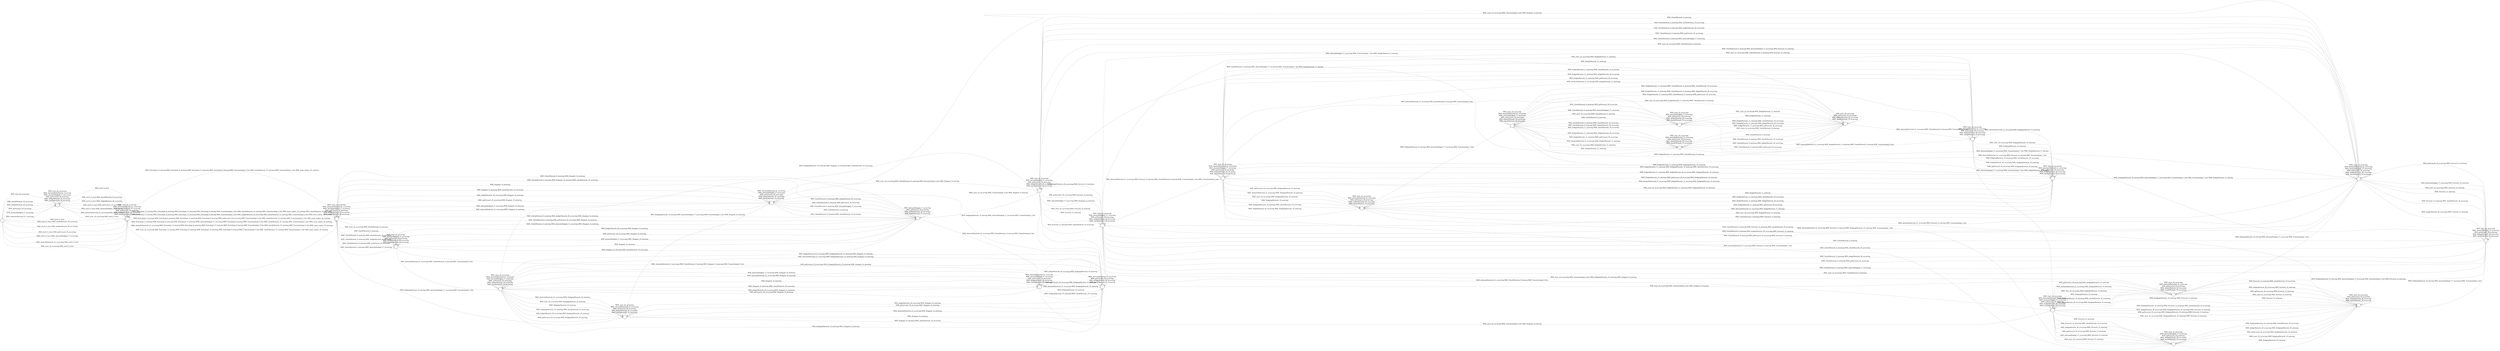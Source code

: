 digraph {
	rankdir=LR;
	start=0;
	node [style="filled"]

	0 [fillcolor="#ffffff", size="10", shape="circle", fontcolor="black", label=""];
	1 [fillcolor="#ffffff", size="10", shape="circle", fontcolor="black", label=""];
	2 [fillcolor="#ffffff", size="10", shape="circle", fontcolor="black", label=""];
	3 [fillcolor="#ffffff", size="10", shape="circle", fontcolor="black", label=""];
	4 [fillcolor="#ffffff", size="10", shape="circle", fontcolor="black", label=""];
	5 [fillcolor="#ffffff", size="10", shape="circle", fontcolor="black", label=""];
	6 [fillcolor="#ffffff", size="10", shape="circle", fontcolor="black", label=""];
	7 [fillcolor="#ffffff", size="10", shape="circle", fontcolor="black", label=""];
	8 [fillcolor="#ffffff", size="10", shape="circle", fontcolor="black", label=""];
	9 [fillcolor="#ffffff", size="10", shape="circle", fontcolor="black", label=""];
	10 [fillcolor="#ffffff", size="10", shape="circle", fontcolor="black", label=""];
	11 [fillcolor="#ffffff", size="10", shape="circle", fontcolor="black", label=""];
	12 [fillcolor="#ffffff", size="10", shape="circle", fontcolor="black", label=""];
	13 [fillcolor="#ffffff", size="10", shape="circle", fontcolor="black", label=""];
	14 [fillcolor="#ffffff", size="10", shape="circle", fontcolor="black", label=""];
	15 [fillcolor="#ffffff", size="10", shape="circle", fontcolor="black", label=""];
	16 [fillcolor="#ffffff", size="10", shape="circle", fontcolor="black", label=""];
	17 [fillcolor="#ffffff", size="10", shape="circle", fontcolor="black", label=""];
	18 [fillcolor="#ffffff", size="10", shape="circle", fontcolor="black", label=""];
	19 [fillcolor="#ffffff", size="10", shape="circle", fontcolor="black", label=""];
	20 [fillcolor="#ffffff", size="10", shape="circle", fontcolor="black", label=""];
	21 [fillcolor="#ffffff", size="10", shape="circle", fontcolor="black", label=""];
	22 [fillcolor="#ffffff", size="10", shape="circle", fontcolor="black", label=""];
	23 [fillcolor="#ffffff", size="10", shape="circle", fontcolor="black", label=""];
	24 [fillcolor="#ffffff", size="10", shape="circle", fontcolor="black", label=""];
	25 [fillcolor="#ffffff", size="10", shape="circle", fontcolor="black", label=""];
	26 [fillcolor="#ffffff", size="10", shape="circle", fontcolor="black", label=""];

	0 -> 1 [penwidth="1", color="#aaaaaa", style="solid", label="MSE_checkObstacle_19_occurring "];
	0 -> 1 [penwidth="1", color="#aaaaaa", style="solid", label="MSE_dodgeObstacle_20_occurring "];
	0 -> 1 [penwidth="1", color="#aaaaaa", style="solid", label="MSE_goForward_18_occurring "];
	0 -> 1 [penwidth="1", color="#aaaaaa", style="solid", label="MSE_obstacleDodged_17_occurring "];
	0 -> 2 [penwidth="1", color="#aaaaaa", style="solid", label="MSE_test3_0_start "];
	0 -> 2 [penwidth="1", color="#aaaaaa", style="solid", label="MSE_test3_0_start MSE_checkObstacle_19_occurring "];
	0 -> 2 [penwidth="1", color="#aaaaaa", style="solid", label="MSE_test3_0_start MSE_dodgeObstacle_20_occurring "];
	0 -> 2 [penwidth="1", color="#aaaaaa", style="solid", label="MSE_test3_0_start MSE_goForward_18_occurring "];
	0 -> 2 [penwidth="1", color="#aaaaaa", style="solid", label="MSE_test3_0_start MSE_obstacleDodged_17_occurring "];
	0 -> 1 [penwidth="1", color="#aaaaaa", style="solid", label="MSE_obstacleDetected_21_occurring "];
	0 -> 2 [penwidth="1", color="#aaaaaa", style="solid", label="MSE_obstacleDetected_21_occurring MSE_test3_0_start "];
	0 -> 1 [penwidth="1", color="#aaaaaa", style="solid", label="MSE_start_22_occurring "];
	0 -> 2 [penwidth="1", color="#aaaaaa", style="solid", label="MSE_start_22_occurring MSE_test3_0_start "];
	1 -> 1 [penwidth="1", color="#aaaaaa", style="solid", label="MSE_checkObstacle_19_occurring "];
	1 -> 1 [penwidth="1", color="#aaaaaa", style="solid", label="MSE_dodgeObstacle_20_occurring "];
	1 -> 1 [penwidth="1", color="#aaaaaa", style="solid", label="MSE_goForward_18_occurring "];
	1 -> 1 [penwidth="1", color="#aaaaaa", style="solid", label="MSE_obstacleDodged_17_occurring "];
	1 -> 2 [penwidth="1", color="#aaaaaa", style="solid", label="MSE_test3_0_start "];
	1 -> 2 [penwidth="1", color="#aaaaaa", style="solid", label="MSE_test3_0_start MSE_checkObstacle_19_occurring "];
	1 -> 2 [penwidth="1", color="#aaaaaa", style="solid", label="MSE_test3_0_start MSE_dodgeObstacle_20_occurring "];
	1 -> 2 [penwidth="1", color="#aaaaaa", style="solid", label="MSE_test3_0_start MSE_goForward_18_occurring "];
	1 -> 2 [penwidth="1", color="#aaaaaa", style="solid", label="MSE_test3_0_start MSE_obstacleDodged_17_occurring "];
	1 -> 1 [penwidth="1", color="#aaaaaa", style="solid", label="MSE_obstacleDetected_21_occurring "];
	1 -> 2 [penwidth="1", color="#aaaaaa", style="solid", label="MSE_obstacleDetected_21_occurring MSE_test3_0_start "];
	1 -> 1 [penwidth="1", color="#aaaaaa", style="solid", label="MSE_start_22_occurring "];
	1 -> 2 [penwidth="1", color="#aaaaaa", style="solid", label="MSE_start_22_occurring MSE_test3_0_start "];
	2 -> 2 [penwidth="1", color="#aaaaaa", style="solid", label="MSE_checkObstacle_19_occurring "];
	2 -> 2 [penwidth="1", color="#aaaaaa", style="solid", label="MSE_dodgeObstacle_20_occurring "];
	2 -> 2 [penwidth="1", color="#aaaaaa", style="solid", label="MSE_goForward_18_occurring "];
	2 -> 2 [penwidth="1", color="#aaaaaa", style="solid", label="MSE_obstacleDodged_17_occurring "];
	2 -> 3 [penwidth="1", color="#aaaaaa", style="solid", label="MSE_EntryImpl_13_leaving MSE_EntryImpl_8_entering MSE_EntryImpl_13_entering MSE_EntryImpl_8_leaving MSE_TransitionImpl_5_fire MSE_checkObstacle_15_starting MSE_TransitionImpl_2_fire MSE_main_region_16_starting "];
	2 -> 3 [penwidth="1", color="#aaaaaa", style="solid", label="MSE_EntryImpl_13_leaving MSE_EntryImpl_8_entering MSE_EntryImpl_13_entering MSE_EntryImpl_8_leaving MSE_TransitionImpl_5_fire MSE_checkObstacle_15_starting MSE_TransitionImpl_2_fire MSE_main_region_16_starting MSE_checkObstacle_19_occurring "];
	2 -> 3 [penwidth="1", color="#aaaaaa", style="solid", label="MSE_EntryImpl_13_leaving MSE_EntryImpl_8_entering MSE_EntryImpl_13_entering MSE_EntryImpl_8_leaving MSE_TransitionImpl_5_fire MSE_dodgeObstacle_20_occurring MSE_checkObstacle_15_starting MSE_TransitionImpl_2_fire MSE_main_region_16_starting "];
	2 -> 3 [penwidth="1", color="#aaaaaa", style="solid", label="MSE_EntryImpl_13_leaving MSE_EntryImpl_8_entering MSE_EntryImpl_13_entering MSE_EntryImpl_8_leaving MSE_goForward_18_occurring MSE_TransitionImpl_5_fire MSE_checkObstacle_15_starting MSE_TransitionImpl_2_fire MSE_main_region_16_starting "];
	2 -> 3 [penwidth="1", color="#aaaaaa", style="solid", label="MSE_EntryImpl_13_leaving MSE_EntryImpl_8_entering MSE_EntryImpl_13_entering MSE_obstacleDodged_17_occurring MSE_EntryImpl_8_leaving MSE_TransitionImpl_5_fire MSE_checkObstacle_15_starting MSE_TransitionImpl_2_fire MSE_main_region_16_starting "];
	2 -> 2 [penwidth="1", color="#aaaaaa", style="solid", label="MSE_obstacleDetected_21_occurring "];
	2 -> 3 [penwidth="1", color="#aaaaaa", style="solid", label="MSE_obstacleDetected_21_occurring MSE_EntryImpl_13_leaving MSE_EntryImpl_8_entering MSE_EntryImpl_13_entering MSE_EntryImpl_8_leaving MSE_TransitionImpl_5_fire MSE_checkObstacle_15_starting MSE_TransitionImpl_2_fire MSE_main_region_16_starting "];
	2 -> 2 [penwidth="1", color="#aaaaaa", style="solid", label="MSE_start_22_occurring "];
	2 -> 3 [penwidth="1", color="#aaaaaa", style="solid", label="MSE_start_22_occurring MSE_EntryImpl_13_leaving MSE_EntryImpl_8_entering MSE_EntryImpl_13_entering MSE_EntryImpl_8_leaving MSE_TransitionImpl_5_fire MSE_checkObstacle_15_starting MSE_TransitionImpl_2_fire MSE_main_region_16_starting "];
	3 -> 3 [penwidth="1", color="#aaaaaa", style="solid", label="MSE_checkObstacle_19_occurring "];
	3 -> 4 [penwidth="1", color="#aaaaaa", style="solid", label="MSE_Stopped_14_entering "];
	3 -> 4 [penwidth="1", color="#aaaaaa", style="solid", label="MSE_Stopped_14_entering MSE_checkObstacle_19_occurring "];
	3 -> 3 [penwidth="1", color="#aaaaaa", style="solid", label="MSE_dodgeObstacle_20_occurring "];
	3 -> 4 [penwidth="1", color="#aaaaaa", style="solid", label="MSE_dodgeObstacle_20_occurring MSE_Stopped_14_entering "];
	3 -> 3 [penwidth="1", color="#aaaaaa", style="solid", label="MSE_goForward_18_occurring "];
	3 -> 4 [penwidth="1", color="#aaaaaa", style="solid", label="MSE_goForward_18_occurring MSE_Stopped_14_entering "];
	3 -> 3 [penwidth="1", color="#aaaaaa", style="solid", label="MSE_obstacleDodged_17_occurring "];
	3 -> 4 [penwidth="1", color="#aaaaaa", style="solid", label="MSE_obstacleDodged_17_occurring MSE_Stopped_14_entering "];
	3 -> 5 [penwidth="1", color="#aaaaaa", style="solid", label="MSE_CheckObstacle_9_entering "];
	3 -> 5 [penwidth="1", color="#aaaaaa", style="solid", label="MSE_CheckObstacle_9_entering MSE_checkObstacle_19_occurring "];
	3 -> 6 [penwidth="1", color="#aaaaaa", style="solid", label="MSE_CheckObstacle_9_entering MSE_Stopped_14_entering "];
	3 -> 6 [penwidth="1", color="#aaaaaa", style="solid", label="MSE_CheckObstacle_9_entering MSE_Stopped_14_entering MSE_checkObstacle_19_occurring "];
	3 -> 5 [penwidth="1", color="#aaaaaa", style="solid", label="MSE_CheckObstacle_9_entering MSE_dodgeObstacle_20_occurring "];
	3 -> 6 [penwidth="1", color="#aaaaaa", style="solid", label="MSE_CheckObstacle_9_entering MSE_dodgeObstacle_20_occurring MSE_Stopped_14_entering "];
	3 -> 5 [penwidth="1", color="#aaaaaa", style="solid", label="MSE_CheckObstacle_9_entering MSE_goForward_18_occurring "];
	3 -> 6 [penwidth="1", color="#aaaaaa", style="solid", label="MSE_CheckObstacle_9_entering MSE_goForward_18_occurring MSE_Stopped_14_entering "];
	3 -> 5 [penwidth="1", color="#aaaaaa", style="solid", label="MSE_CheckObstacle_9_entering MSE_obstacleDodged_17_occurring "];
	3 -> 6 [penwidth="1", color="#aaaaaa", style="solid", label="MSE_CheckObstacle_9_entering MSE_obstacleDodged_17_occurring MSE_Stopped_14_entering "];
	3 -> 3 [penwidth="1", color="#aaaaaa", style="solid", label="MSE_obstacleDetected_21_occurring "];
	3 -> 4 [penwidth="1", color="#aaaaaa", style="solid", label="MSE_obstacleDetected_21_occurring MSE_Stopped_14_entering "];
	3 -> 3 [penwidth="1", color="#aaaaaa", style="solid", label="MSE_start_22_occurring "];
	3 -> 5 [penwidth="1", color="#aaaaaa", style="solid", label="MSE_start_22_occurring MSE_CheckObstacle_9_entering "];
	4 -> 4 [penwidth="1", color="#aaaaaa", style="solid", label="MSE_checkObstacle_19_occurring "];
	4 -> 4 [penwidth="1", color="#aaaaaa", style="solid", label="MSE_dodgeObstacle_20_occurring "];
	4 -> 4 [penwidth="1", color="#aaaaaa", style="solid", label="MSE_goForward_18_occurring "];
	4 -> 4 [penwidth="1", color="#aaaaaa", style="solid", label="MSE_obstacleDodged_17_occurring "];
	4 -> 6 [penwidth="1", color="#aaaaaa", style="solid", label="MSE_CheckObstacle_9_entering "];
	4 -> 6 [penwidth="1", color="#aaaaaa", style="solid", label="MSE_CheckObstacle_9_entering MSE_checkObstacle_19_occurring "];
	4 -> 6 [penwidth="1", color="#aaaaaa", style="solid", label="MSE_CheckObstacle_9_entering MSE_dodgeObstacle_20_occurring "];
	4 -> 6 [penwidth="1", color="#aaaaaa", style="solid", label="MSE_CheckObstacle_9_entering MSE_goForward_18_occurring "];
	4 -> 6 [penwidth="1", color="#aaaaaa", style="solid", label="MSE_CheckObstacle_9_entering MSE_obstacleDodged_17_occurring "];
	4 -> 4 [penwidth="1", color="#aaaaaa", style="solid", label="MSE_obstacleDetected_21_occurring "];
	4 -> 7 [penwidth="1", color="#aaaaaa", style="solid", label="MSE_start_22_occurring MSE_TransitionImpl_4_fire MSE_Stopped_14_leaving "];
	4 -> 8 [penwidth="1", color="#aaaaaa", style="solid", label="MSE_start_22_occurring MSE_CheckObstacle_9_entering MSE_TransitionImpl_4_fire MSE_Stopped_14_leaving "];
	5 -> 5 [penwidth="1", color="#aaaaaa", style="solid", label="MSE_checkObstacle_19_occurring "];
	5 -> 6 [penwidth="1", color="#aaaaaa", style="solid", label="MSE_Stopped_14_entering "];
	5 -> 6 [penwidth="1", color="#aaaaaa", style="solid", label="MSE_Stopped_14_entering MSE_checkObstacle_19_occurring "];
	5 -> 5 [penwidth="1", color="#aaaaaa", style="solid", label="MSE_dodgeObstacle_20_occurring "];
	5 -> 6 [penwidth="1", color="#aaaaaa", style="solid", label="MSE_dodgeObstacle_20_occurring MSE_Stopped_14_entering "];
	5 -> 5 [penwidth="1", color="#aaaaaa", style="solid", label="MSE_goForward_18_occurring "];
	5 -> 6 [penwidth="1", color="#aaaaaa", style="solid", label="MSE_goForward_18_occurring MSE_Stopped_14_entering "];
	5 -> 5 [penwidth="1", color="#aaaaaa", style="solid", label="MSE_obstacleDodged_17_occurring "];
	5 -> 6 [penwidth="1", color="#aaaaaa", style="solid", label="MSE_obstacleDodged_17_occurring MSE_Stopped_14_entering "];
	5 -> 9 [penwidth="1", color="#aaaaaa", style="solid", label="MSE_obstacleDetected_21_occurring MSE_CheckObstacle_9_leaving MSE_TransitionImpl_6_fire "];
	5 -> 10 [penwidth="1", color="#aaaaaa", style="solid", label="MSE_obstacleDetected_21_occurring MSE_CheckObstacle_9_leaving MSE_Stopped_14_entering MSE_TransitionImpl_6_fire "];
	5 -> 5 [penwidth="1", color="#aaaaaa", style="solid", label="MSE_start_22_occurring "];
	6 -> 6 [penwidth="1", color="#aaaaaa", style="solid", label="MSE_checkObstacle_19_occurring "];
	6 -> 6 [penwidth="1", color="#aaaaaa", style="solid", label="MSE_dodgeObstacle_20_occurring "];
	6 -> 6 [penwidth="1", color="#aaaaaa", style="solid", label="MSE_goForward_18_occurring "];
	6 -> 6 [penwidth="1", color="#aaaaaa", style="solid", label="MSE_obstacleDodged_17_occurring "];
	6 -> 10 [penwidth="1", color="#aaaaaa", style="solid", label="MSE_obstacleDetected_21_occurring MSE_CheckObstacle_9_leaving MSE_TransitionImpl_6_fire "];
	6 -> 8 [penwidth="1", color="#aaaaaa", style="solid", label="MSE_start_22_occurring MSE_TransitionImpl_4_fire MSE_Stopped_14_leaving "];
	7 -> 7 [penwidth="1", color="#aaaaaa", style="solid", label="MSE_checkObstacle_19_occurring "];
	7 -> 11 [penwidth="1", color="#aaaaaa", style="solid", label="MSE_Forward_12_entering "];
	7 -> 11 [penwidth="1", color="#aaaaaa", style="solid", label="MSE_Forward_12_entering MSE_checkObstacle_19_occurring "];
	7 -> 7 [penwidth="1", color="#aaaaaa", style="solid", label="MSE_dodgeObstacle_20_occurring "];
	7 -> 11 [penwidth="1", color="#aaaaaa", style="solid", label="MSE_dodgeObstacle_20_occurring MSE_Forward_12_entering "];
	7 -> 7 [penwidth="1", color="#aaaaaa", style="solid", label="MSE_goForward_18_occurring "];
	7 -> 11 [penwidth="1", color="#aaaaaa", style="solid", label="MSE_goForward_18_occurring MSE_Forward_12_entering "];
	7 -> 7 [penwidth="1", color="#aaaaaa", style="solid", label="MSE_obstacleDodged_17_occurring "];
	7 -> 11 [penwidth="1", color="#aaaaaa", style="solid", label="MSE_obstacleDodged_17_occurring MSE_Forward_12_entering "];
	7 -> 8 [penwidth="1", color="#aaaaaa", style="solid", label="MSE_CheckObstacle_9_entering "];
	7 -> 8 [penwidth="1", color="#aaaaaa", style="solid", label="MSE_CheckObstacle_9_entering MSE_checkObstacle_19_occurring "];
	7 -> 12 [penwidth="1", color="#aaaaaa", style="solid", label="MSE_CheckObstacle_9_entering MSE_Forward_12_entering "];
	7 -> 12 [penwidth="1", color="#aaaaaa", style="solid", label="MSE_CheckObstacle_9_entering MSE_Forward_12_entering MSE_checkObstacle_19_occurring "];
	7 -> 8 [penwidth="1", color="#aaaaaa", style="solid", label="MSE_CheckObstacle_9_entering MSE_dodgeObstacle_20_occurring "];
	7 -> 12 [penwidth="1", color="#aaaaaa", style="solid", label="MSE_CheckObstacle_9_entering MSE_dodgeObstacle_20_occurring MSE_Forward_12_entering "];
	7 -> 8 [penwidth="1", color="#aaaaaa", style="solid", label="MSE_CheckObstacle_9_entering MSE_goForward_18_occurring "];
	7 -> 12 [penwidth="1", color="#aaaaaa", style="solid", label="MSE_CheckObstacle_9_entering MSE_goForward_18_occurring MSE_Forward_12_entering "];
	7 -> 8 [penwidth="1", color="#aaaaaa", style="solid", label="MSE_CheckObstacle_9_entering MSE_obstacleDodged_17_occurring "];
	7 -> 12 [penwidth="1", color="#aaaaaa", style="solid", label="MSE_CheckObstacle_9_entering MSE_obstacleDodged_17_occurring MSE_Forward_12_entering "];
	7 -> 7 [penwidth="1", color="#aaaaaa", style="solid", label="MSE_obstacleDetected_21_occurring "];
	7 -> 7 [penwidth="1", color="#aaaaaa", style="solid", label="MSE_start_22_occurring "];
	7 -> 11 [penwidth="1", color="#aaaaaa", style="solid", label="MSE_start_22_occurring MSE_Forward_12_entering "];
	7 -> 8 [penwidth="1", color="#aaaaaa", style="solid", label="MSE_start_22_occurring MSE_CheckObstacle_9_entering "];
	7 -> 12 [penwidth="1", color="#aaaaaa", style="solid", label="MSE_start_22_occurring MSE_CheckObstacle_9_entering MSE_Forward_12_entering "];
	8 -> 8 [penwidth="1", color="#aaaaaa", style="solid", label="MSE_checkObstacle_19_occurring "];
	8 -> 12 [penwidth="1", color="#aaaaaa", style="solid", label="MSE_Forward_12_entering "];
	8 -> 12 [penwidth="1", color="#aaaaaa", style="solid", label="MSE_Forward_12_entering MSE_checkObstacle_19_occurring "];
	8 -> 8 [penwidth="1", color="#aaaaaa", style="solid", label="MSE_dodgeObstacle_20_occurring "];
	8 -> 12 [penwidth="1", color="#aaaaaa", style="solid", label="MSE_dodgeObstacle_20_occurring MSE_Forward_12_entering "];
	8 -> 8 [penwidth="1", color="#aaaaaa", style="solid", label="MSE_goForward_18_occurring "];
	8 -> 12 [penwidth="1", color="#aaaaaa", style="solid", label="MSE_goForward_18_occurring MSE_Forward_12_entering "];
	8 -> 8 [penwidth="1", color="#aaaaaa", style="solid", label="MSE_obstacleDodged_17_occurring "];
	8 -> 12 [penwidth="1", color="#aaaaaa", style="solid", label="MSE_obstacleDodged_17_occurring MSE_Forward_12_entering "];
	8 -> 13 [penwidth="1", color="#aaaaaa", style="solid", label="MSE_obstacleDetected_21_occurring MSE_CheckObstacle_9_leaving MSE_TransitionImpl_6_fire "];
	8 -> 8 [penwidth="1", color="#aaaaaa", style="solid", label="MSE_start_22_occurring "];
	8 -> 12 [penwidth="1", color="#aaaaaa", style="solid", label="MSE_start_22_occurring MSE_Forward_12_entering "];
	9 -> 9 [penwidth="1", color="#aaaaaa", style="solid", label="MSE_checkObstacle_19_occurring "];
	9 -> 10 [penwidth="1", color="#aaaaaa", style="solid", label="MSE_Stopped_14_entering "];
	9 -> 10 [penwidth="1", color="#aaaaaa", style="solid", label="MSE_Stopped_14_entering MSE_checkObstacle_19_occurring "];
	9 -> 14 [penwidth="1", color="#aaaaaa", style="solid", label="MSE_DodgingObstacle_10_entering "];
	9 -> 14 [penwidth="1", color="#aaaaaa", style="solid", label="MSE_DodgingObstacle_10_entering MSE_checkObstacle_19_occurring "];
	9 -> 15 [penwidth="1", color="#aaaaaa", style="solid", label="MSE_DodgingObstacle_10_entering MSE_Stopped_14_entering "];
	9 -> 15 [penwidth="1", color="#aaaaaa", style="solid", label="MSE_DodgingObstacle_10_entering MSE_Stopped_14_entering MSE_checkObstacle_19_occurring "];
	9 -> 9 [penwidth="1", color="#aaaaaa", style="solid", label="MSE_dodgeObstacle_20_occurring "];
	9 -> 10 [penwidth="1", color="#aaaaaa", style="solid", label="MSE_dodgeObstacle_20_occurring MSE_Stopped_14_entering "];
	9 -> 14 [penwidth="1", color="#aaaaaa", style="solid", label="MSE_dodgeObstacle_20_occurring MSE_DodgingObstacle_10_entering "];
	9 -> 15 [penwidth="1", color="#aaaaaa", style="solid", label="MSE_dodgeObstacle_20_occurring MSE_DodgingObstacle_10_entering MSE_Stopped_14_entering "];
	9 -> 9 [penwidth="1", color="#aaaaaa", style="solid", label="MSE_goForward_18_occurring "];
	9 -> 10 [penwidth="1", color="#aaaaaa", style="solid", label="MSE_goForward_18_occurring MSE_Stopped_14_entering "];
	9 -> 14 [penwidth="1", color="#aaaaaa", style="solid", label="MSE_goForward_18_occurring MSE_DodgingObstacle_10_entering "];
	9 -> 15 [penwidth="1", color="#aaaaaa", style="solid", label="MSE_goForward_18_occurring MSE_DodgingObstacle_10_entering MSE_Stopped_14_entering "];
	9 -> 9 [penwidth="1", color="#aaaaaa", style="solid", label="MSE_obstacleDodged_17_occurring "];
	9 -> 10 [penwidth="1", color="#aaaaaa", style="solid", label="MSE_obstacleDodged_17_occurring MSE_Stopped_14_entering "];
	9 -> 9 [penwidth="1", color="#aaaaaa", style="solid", label="MSE_obstacleDetected_21_occurring "];
	9 -> 10 [penwidth="1", color="#aaaaaa", style="solid", label="MSE_obstacleDetected_21_occurring MSE_Stopped_14_entering "];
	9 -> 14 [penwidth="1", color="#aaaaaa", style="solid", label="MSE_obstacleDetected_21_occurring MSE_DodgingObstacle_10_entering "];
	9 -> 15 [penwidth="1", color="#aaaaaa", style="solid", label="MSE_obstacleDetected_21_occurring MSE_DodgingObstacle_10_entering MSE_Stopped_14_entering "];
	9 -> 9 [penwidth="1", color="#aaaaaa", style="solid", label="MSE_start_22_occurring "];
	9 -> 14 [penwidth="1", color="#aaaaaa", style="solid", label="MSE_start_22_occurring MSE_DodgingObstacle_10_entering "];
	10 -> 10 [penwidth="1", color="#aaaaaa", style="solid", label="MSE_checkObstacle_19_occurring "];
	10 -> 15 [penwidth="1", color="#aaaaaa", style="solid", label="MSE_DodgingObstacle_10_entering "];
	10 -> 15 [penwidth="1", color="#aaaaaa", style="solid", label="MSE_DodgingObstacle_10_entering MSE_checkObstacle_19_occurring "];
	10 -> 10 [penwidth="1", color="#aaaaaa", style="solid", label="MSE_dodgeObstacle_20_occurring "];
	10 -> 15 [penwidth="1", color="#aaaaaa", style="solid", label="MSE_dodgeObstacle_20_occurring MSE_DodgingObstacle_10_entering "];
	10 -> 10 [penwidth="1", color="#aaaaaa", style="solid", label="MSE_goForward_18_occurring "];
	10 -> 15 [penwidth="1", color="#aaaaaa", style="solid", label="MSE_goForward_18_occurring MSE_DodgingObstacle_10_entering "];
	10 -> 10 [penwidth="1", color="#aaaaaa", style="solid", label="MSE_obstacleDodged_17_occurring "];
	10 -> 10 [penwidth="1", color="#aaaaaa", style="solid", label="MSE_obstacleDetected_21_occurring "];
	10 -> 15 [penwidth="1", color="#aaaaaa", style="solid", label="MSE_obstacleDetected_21_occurring MSE_DodgingObstacle_10_entering "];
	10 -> 13 [penwidth="1", color="#aaaaaa", style="solid", label="MSE_start_22_occurring MSE_TransitionImpl_4_fire MSE_Stopped_14_leaving "];
	10 -> 16 [penwidth="1", color="#aaaaaa", style="solid", label="MSE_start_22_occurring MSE_TransitionImpl_4_fire MSE_DodgingObstacle_10_entering MSE_Stopped_14_leaving "];
	11 -> 11 [penwidth="1", color="#aaaaaa", style="solid", label="MSE_checkObstacle_19_occurring "];
	11 -> 11 [penwidth="1", color="#aaaaaa", style="solid", label="MSE_dodgeObstacle_20_occurring "];
	11 -> 11 [penwidth="1", color="#aaaaaa", style="solid", label="MSE_goForward_18_occurring "];
	11 -> 11 [penwidth="1", color="#aaaaaa", style="solid", label="MSE_obstacleDodged_17_occurring "];
	11 -> 12 [penwidth="1", color="#aaaaaa", style="solid", label="MSE_CheckObstacle_9_entering "];
	11 -> 12 [penwidth="1", color="#aaaaaa", style="solid", label="MSE_CheckObstacle_9_entering MSE_checkObstacle_19_occurring "];
	11 -> 12 [penwidth="1", color="#aaaaaa", style="solid", label="MSE_CheckObstacle_9_entering MSE_dodgeObstacle_20_occurring "];
	11 -> 12 [penwidth="1", color="#aaaaaa", style="solid", label="MSE_CheckObstacle_9_entering MSE_goForward_18_occurring "];
	11 -> 12 [penwidth="1", color="#aaaaaa", style="solid", label="MSE_CheckObstacle_9_entering MSE_obstacleDodged_17_occurring "];
	11 -> 17 [penwidth="1", color="#aaaaaa", style="solid", label="MSE_obstacleDetected_21_occurring MSE_Forward_12_leaving MSE_TransitionImpl_1_fire "];
	11 -> 11 [penwidth="1", color="#aaaaaa", style="solid", label="MSE_start_22_occurring "];
	11 -> 12 [penwidth="1", color="#aaaaaa", style="solid", label="MSE_start_22_occurring MSE_CheckObstacle_9_entering "];
	12 -> 12 [penwidth="1", color="#aaaaaa", style="solid", label="MSE_checkObstacle_19_occurring "];
	12 -> 12 [penwidth="1", color="#aaaaaa", style="solid", label="MSE_dodgeObstacle_20_occurring "];
	12 -> 12 [penwidth="1", color="#aaaaaa", style="solid", label="MSE_goForward_18_occurring "];
	12 -> 12 [penwidth="1", color="#aaaaaa", style="solid", label="MSE_obstacleDodged_17_occurring "];
	12 -> 18 [penwidth="1", color="#aaaaaa", style="solid", label="MSE_obstacleDetected_21_occurring MSE_Forward_12_leaving MSE_CheckObstacle_9_leaving MSE_TransitionImpl_1_fire MSE_TransitionImpl_6_fire "];
	12 -> 12 [penwidth="1", color="#aaaaaa", style="solid", label="MSE_start_22_occurring "];
	13 -> 13 [penwidth="1", color="#aaaaaa", style="solid", label="MSE_checkObstacle_19_occurring "];
	13 -> 19 [penwidth="1", color="#aaaaaa", style="solid", label="MSE_Forward_12_entering "];
	13 -> 19 [penwidth="1", color="#aaaaaa", style="solid", label="MSE_Forward_12_entering MSE_checkObstacle_19_occurring "];
	13 -> 16 [penwidth="1", color="#aaaaaa", style="solid", label="MSE_DodgingObstacle_10_entering "];
	13 -> 16 [penwidth="1", color="#aaaaaa", style="solid", label="MSE_DodgingObstacle_10_entering MSE_checkObstacle_19_occurring "];
	13 -> 20 [penwidth="1", color="#aaaaaa", style="solid", label="MSE_DodgingObstacle_10_entering MSE_Forward_12_entering "];
	13 -> 20 [penwidth="1", color="#aaaaaa", style="solid", label="MSE_DodgingObstacle_10_entering MSE_Forward_12_entering MSE_checkObstacle_19_occurring "];
	13 -> 13 [penwidth="1", color="#aaaaaa", style="solid", label="MSE_dodgeObstacle_20_occurring "];
	13 -> 19 [penwidth="1", color="#aaaaaa", style="solid", label="MSE_dodgeObstacle_20_occurring MSE_Forward_12_entering "];
	13 -> 16 [penwidth="1", color="#aaaaaa", style="solid", label="MSE_dodgeObstacle_20_occurring MSE_DodgingObstacle_10_entering "];
	13 -> 20 [penwidth="1", color="#aaaaaa", style="solid", label="MSE_dodgeObstacle_20_occurring MSE_DodgingObstacle_10_entering MSE_Forward_12_entering "];
	13 -> 13 [penwidth="1", color="#aaaaaa", style="solid", label="MSE_goForward_18_occurring "];
	13 -> 19 [penwidth="1", color="#aaaaaa", style="solid", label="MSE_goForward_18_occurring MSE_Forward_12_entering "];
	13 -> 16 [penwidth="1", color="#aaaaaa", style="solid", label="MSE_goForward_18_occurring MSE_DodgingObstacle_10_entering "];
	13 -> 20 [penwidth="1", color="#aaaaaa", style="solid", label="MSE_goForward_18_occurring MSE_DodgingObstacle_10_entering MSE_Forward_12_entering "];
	13 -> 13 [penwidth="1", color="#aaaaaa", style="solid", label="MSE_obstacleDodged_17_occurring "];
	13 -> 19 [penwidth="1", color="#aaaaaa", style="solid", label="MSE_obstacleDodged_17_occurring MSE_Forward_12_entering "];
	13 -> 13 [penwidth="1", color="#aaaaaa", style="solid", label="MSE_obstacleDetected_21_occurring "];
	13 -> 16 [penwidth="1", color="#aaaaaa", style="solid", label="MSE_obstacleDetected_21_occurring MSE_DodgingObstacle_10_entering "];
	13 -> 13 [penwidth="1", color="#aaaaaa", style="solid", label="MSE_start_22_occurring "];
	13 -> 19 [penwidth="1", color="#aaaaaa", style="solid", label="MSE_start_22_occurring MSE_Forward_12_entering "];
	13 -> 16 [penwidth="1", color="#aaaaaa", style="solid", label="MSE_start_22_occurring MSE_DodgingObstacle_10_entering "];
	13 -> 20 [penwidth="1", color="#aaaaaa", style="solid", label="MSE_start_22_occurring MSE_DodgingObstacle_10_entering MSE_Forward_12_entering "];
	14 -> 14 [penwidth="1", color="#aaaaaa", style="solid", label="MSE_checkObstacle_19_occurring "];
	14 -> 15 [penwidth="1", color="#aaaaaa", style="solid", label="MSE_Stopped_14_entering "];
	14 -> 15 [penwidth="1", color="#aaaaaa", style="solid", label="MSE_Stopped_14_entering MSE_checkObstacle_19_occurring "];
	14 -> 14 [penwidth="1", color="#aaaaaa", style="solid", label="MSE_dodgeObstacle_20_occurring "];
	14 -> 15 [penwidth="1", color="#aaaaaa", style="solid", label="MSE_dodgeObstacle_20_occurring MSE_Stopped_14_entering "];
	14 -> 14 [penwidth="1", color="#aaaaaa", style="solid", label="MSE_goForward_18_occurring "];
	14 -> 15 [penwidth="1", color="#aaaaaa", style="solid", label="MSE_goForward_18_occurring MSE_Stopped_14_entering "];
	14 -> 3 [penwidth="1", color="#aaaaaa", style="solid", label="MSE_DodgingObstacle_10_leaving MSE_obstacleDodged_17_occurring MSE_TransitionImpl_3_fire "];
	14 -> 4 [penwidth="1", color="#aaaaaa", style="solid", label="MSE_DodgingObstacle_10_leaving MSE_obstacleDodged_17_occurring MSE_TransitionImpl_3_fire MSE_Stopped_14_entering "];
	14 -> 14 [penwidth="1", color="#aaaaaa", style="solid", label="MSE_obstacleDetected_21_occurring "];
	14 -> 15 [penwidth="1", color="#aaaaaa", style="solid", label="MSE_obstacleDetected_21_occurring MSE_Stopped_14_entering "];
	14 -> 14 [penwidth="1", color="#aaaaaa", style="solid", label="MSE_start_22_occurring "];
	15 -> 15 [penwidth="1", color="#aaaaaa", style="solid", label="MSE_checkObstacle_19_occurring "];
	15 -> 15 [penwidth="1", color="#aaaaaa", style="solid", label="MSE_dodgeObstacle_20_occurring "];
	15 -> 15 [penwidth="1", color="#aaaaaa", style="solid", label="MSE_goForward_18_occurring "];
	15 -> 4 [penwidth="1", color="#aaaaaa", style="solid", label="MSE_DodgingObstacle_10_leaving MSE_obstacleDodged_17_occurring MSE_TransitionImpl_3_fire "];
	15 -> 15 [penwidth="1", color="#aaaaaa", style="solid", label="MSE_obstacleDetected_21_occurring "];
	15 -> 16 [penwidth="1", color="#aaaaaa", style="solid", label="MSE_start_22_occurring MSE_TransitionImpl_4_fire MSE_Stopped_14_leaving "];
	16 -> 16 [penwidth="1", color="#aaaaaa", style="solid", label="MSE_checkObstacle_19_occurring "];
	16 -> 20 [penwidth="1", color="#aaaaaa", style="solid", label="MSE_Forward_12_entering "];
	16 -> 20 [penwidth="1", color="#aaaaaa", style="solid", label="MSE_Forward_12_entering MSE_checkObstacle_19_occurring "];
	16 -> 16 [penwidth="1", color="#aaaaaa", style="solid", label="MSE_dodgeObstacle_20_occurring "];
	16 -> 20 [penwidth="1", color="#aaaaaa", style="solid", label="MSE_dodgeObstacle_20_occurring MSE_Forward_12_entering "];
	16 -> 16 [penwidth="1", color="#aaaaaa", style="solid", label="MSE_goForward_18_occurring "];
	16 -> 20 [penwidth="1", color="#aaaaaa", style="solid", label="MSE_goForward_18_occurring MSE_Forward_12_entering "];
	16 -> 7 [penwidth="1", color="#aaaaaa", style="solid", label="MSE_DodgingObstacle_10_leaving MSE_obstacleDodged_17_occurring MSE_TransitionImpl_3_fire "];
	16 -> 11 [penwidth="1", color="#aaaaaa", style="solid", label="MSE_DodgingObstacle_10_leaving MSE_obstacleDodged_17_occurring MSE_TransitionImpl_3_fire MSE_Forward_12_entering "];
	16 -> 16 [penwidth="1", color="#aaaaaa", style="solid", label="MSE_obstacleDetected_21_occurring "];
	16 -> 16 [penwidth="1", color="#aaaaaa", style="solid", label="MSE_start_22_occurring "];
	16 -> 20 [penwidth="1", color="#aaaaaa", style="solid", label="MSE_start_22_occurring MSE_Forward_12_entering "];
	17 -> 17 [penwidth="1", color="#aaaaaa", style="solid", label="MSE_checkObstacle_19_occurring "];
	17 -> 17 [penwidth="1", color="#aaaaaa", style="solid", label="MSE_dodgeObstacle_20_occurring "];
	17 -> 17 [penwidth="1", color="#aaaaaa", style="solid", label="MSE_goForward_18_occurring "];
	17 -> 17 [penwidth="1", color="#aaaaaa", style="solid", label="MSE_obstacleDodged_17_occurring "];
	17 -> 21 [penwidth="1", color="#aaaaaa", style="solid", label="MSE_CheckObstacle_9_entering "];
	17 -> 21 [penwidth="1", color="#aaaaaa", style="solid", label="MSE_CheckObstacle_9_entering MSE_checkObstacle_19_occurring "];
	17 -> 21 [penwidth="1", color="#aaaaaa", style="solid", label="MSE_CheckObstacle_9_entering MSE_dodgeObstacle_20_occurring "];
	17 -> 21 [penwidth="1", color="#aaaaaa", style="solid", label="MSE_CheckObstacle_9_entering MSE_goForward_18_occurring "];
	17 -> 21 [penwidth="1", color="#aaaaaa", style="solid", label="MSE_CheckObstacle_9_entering MSE_obstacleDodged_17_occurring "];
	17 -> 22 [penwidth="1", color="#aaaaaa", style="solid", label="MSE_DodgeObstacle_11_entering "];
	17 -> 22 [penwidth="1", color="#aaaaaa", style="solid", label="MSE_DodgeObstacle_11_entering MSE_checkObstacle_19_occurring "];
	17 -> 23 [penwidth="1", color="#aaaaaa", style="solid", label="MSE_DodgeObstacle_11_entering MSE_CheckObstacle_9_entering "];
	17 -> 23 [penwidth="1", color="#aaaaaa", style="solid", label="MSE_DodgeObstacle_11_entering MSE_CheckObstacle_9_entering MSE_checkObstacle_19_occurring "];
	17 -> 22 [penwidth="1", color="#aaaaaa", style="solid", label="MSE_DodgeObstacle_11_entering MSE_dodgeObstacle_20_occurring "];
	17 -> 23 [penwidth="1", color="#aaaaaa", style="solid", label="MSE_DodgeObstacle_11_entering MSE_CheckObstacle_9_entering MSE_dodgeObstacle_20_occurring "];
	17 -> 22 [penwidth="1", color="#aaaaaa", style="solid", label="MSE_DodgeObstacle_11_entering MSE_goForward_18_occurring "];
	17 -> 23 [penwidth="1", color="#aaaaaa", style="solid", label="MSE_DodgeObstacle_11_entering MSE_CheckObstacle_9_entering MSE_goForward_18_occurring "];
	17 -> 17 [penwidth="1", color="#aaaaaa", style="solid", label="MSE_obstacleDetected_21_occurring "];
	17 -> 22 [penwidth="1", color="#aaaaaa", style="solid", label="MSE_obstacleDetected_21_occurring MSE_DodgeObstacle_11_entering "];
	17 -> 17 [penwidth="1", color="#aaaaaa", style="solid", label="MSE_start_22_occurring "];
	17 -> 21 [penwidth="1", color="#aaaaaa", style="solid", label="MSE_start_22_occurring MSE_CheckObstacle_9_entering "];
	17 -> 22 [penwidth="1", color="#aaaaaa", style="solid", label="MSE_start_22_occurring MSE_DodgeObstacle_11_entering "];
	17 -> 23 [penwidth="1", color="#aaaaaa", style="solid", label="MSE_start_22_occurring MSE_DodgeObstacle_11_entering MSE_CheckObstacle_9_entering "];
	18 -> 18 [penwidth="1", color="#aaaaaa", style="solid", label="MSE_checkObstacle_19_occurring "];
	18 -> 24 [penwidth="1", color="#aaaaaa", style="solid", label="MSE_DodgingObstacle_10_entering "];
	18 -> 24 [penwidth="1", color="#aaaaaa", style="solid", label="MSE_DodgingObstacle_10_entering MSE_checkObstacle_19_occurring "];
	18 -> 18 [penwidth="1", color="#aaaaaa", style="solid", label="MSE_dodgeObstacle_20_occurring "];
	18 -> 24 [penwidth="1", color="#aaaaaa", style="solid", label="MSE_dodgeObstacle_20_occurring MSE_DodgingObstacle_10_entering "];
	18 -> 18 [penwidth="1", color="#aaaaaa", style="solid", label="MSE_goForward_18_occurring "];
	18 -> 24 [penwidth="1", color="#aaaaaa", style="solid", label="MSE_goForward_18_occurring MSE_DodgingObstacle_10_entering "];
	18 -> 18 [penwidth="1", color="#aaaaaa", style="solid", label="MSE_obstacleDodged_17_occurring "];
	18 -> 25 [penwidth="1", color="#aaaaaa", style="solid", label="MSE_DodgeObstacle_11_entering "];
	18 -> 25 [penwidth="1", color="#aaaaaa", style="solid", label="MSE_DodgeObstacle_11_entering MSE_checkObstacle_19_occurring "];
	18 -> 26 [penwidth="1", color="#aaaaaa", style="solid", label="MSE_DodgeObstacle_11_entering MSE_DodgingObstacle_10_entering "];
	18 -> 26 [penwidth="1", color="#aaaaaa", style="solid", label="MSE_DodgeObstacle_11_entering MSE_DodgingObstacle_10_entering MSE_checkObstacle_19_occurring "];
	18 -> 25 [penwidth="1", color="#aaaaaa", style="solid", label="MSE_DodgeObstacle_11_entering MSE_dodgeObstacle_20_occurring "];
	18 -> 26 [penwidth="1", color="#aaaaaa", style="solid", label="MSE_DodgeObstacle_11_entering MSE_dodgeObstacle_20_occurring MSE_DodgingObstacle_10_entering "];
	18 -> 25 [penwidth="1", color="#aaaaaa", style="solid", label="MSE_DodgeObstacle_11_entering MSE_goForward_18_occurring "];
	18 -> 26 [penwidth="1", color="#aaaaaa", style="solid", label="MSE_DodgeObstacle_11_entering MSE_goForward_18_occurring MSE_DodgingObstacle_10_entering "];
	18 -> 18 [penwidth="1", color="#aaaaaa", style="solid", label="MSE_obstacleDetected_21_occurring "];
	18 -> 24 [penwidth="1", color="#aaaaaa", style="solid", label="MSE_obstacleDetected_21_occurring MSE_DodgingObstacle_10_entering "];
	18 -> 25 [penwidth="1", color="#aaaaaa", style="solid", label="MSE_obstacleDetected_21_occurring MSE_DodgeObstacle_11_entering "];
	18 -> 26 [penwidth="1", color="#aaaaaa", style="solid", label="MSE_obstacleDetected_21_occurring MSE_DodgeObstacle_11_entering MSE_DodgingObstacle_10_entering "];
	18 -> 18 [penwidth="1", color="#aaaaaa", style="solid", label="MSE_start_22_occurring "];
	18 -> 24 [penwidth="1", color="#aaaaaa", style="solid", label="MSE_start_22_occurring MSE_DodgingObstacle_10_entering "];
	18 -> 25 [penwidth="1", color="#aaaaaa", style="solid", label="MSE_start_22_occurring MSE_DodgeObstacle_11_entering "];
	18 -> 26 [penwidth="1", color="#aaaaaa", style="solid", label="MSE_start_22_occurring MSE_DodgeObstacle_11_entering MSE_DodgingObstacle_10_entering "];
	19 -> 19 [penwidth="1", color="#aaaaaa", style="solid", label="MSE_checkObstacle_19_occurring "];
	19 -> 20 [penwidth="1", color="#aaaaaa", style="solid", label="MSE_DodgingObstacle_10_entering "];
	19 -> 20 [penwidth="1", color="#aaaaaa", style="solid", label="MSE_DodgingObstacle_10_entering MSE_checkObstacle_19_occurring "];
	19 -> 19 [penwidth="1", color="#aaaaaa", style="solid", label="MSE_dodgeObstacle_20_occurring "];
	19 -> 20 [penwidth="1", color="#aaaaaa", style="solid", label="MSE_dodgeObstacle_20_occurring MSE_DodgingObstacle_10_entering "];
	19 -> 19 [penwidth="1", color="#aaaaaa", style="solid", label="MSE_goForward_18_occurring "];
	19 -> 20 [penwidth="1", color="#aaaaaa", style="solid", label="MSE_goForward_18_occurring MSE_DodgingObstacle_10_entering "];
	19 -> 19 [penwidth="1", color="#aaaaaa", style="solid", label="MSE_obstacleDodged_17_occurring "];
	19 -> 18 [penwidth="1", color="#aaaaaa", style="solid", label="MSE_obstacleDetected_21_occurring MSE_Forward_12_leaving MSE_TransitionImpl_1_fire "];
	19 -> 24 [penwidth="1", color="#aaaaaa", style="solid", label="MSE_obstacleDetected_21_occurring MSE_Forward_12_leaving MSE_DodgingObstacle_10_entering MSE_TransitionImpl_1_fire "];
	19 -> 19 [penwidth="1", color="#aaaaaa", style="solid", label="MSE_start_22_occurring "];
	19 -> 20 [penwidth="1", color="#aaaaaa", style="solid", label="MSE_start_22_occurring MSE_DodgingObstacle_10_entering "];
	20 -> 20 [penwidth="1", color="#aaaaaa", style="solid", label="MSE_checkObstacle_19_occurring "];
	20 -> 20 [penwidth="1", color="#aaaaaa", style="solid", label="MSE_dodgeObstacle_20_occurring "];
	20 -> 20 [penwidth="1", color="#aaaaaa", style="solid", label="MSE_goForward_18_occurring "];
	20 -> 11 [penwidth="1", color="#aaaaaa", style="solid", label="MSE_DodgingObstacle_10_leaving MSE_obstacleDodged_17_occurring MSE_TransitionImpl_3_fire "];
	20 -> 24 [penwidth="1", color="#aaaaaa", style="solid", label="MSE_obstacleDetected_21_occurring MSE_Forward_12_leaving MSE_TransitionImpl_1_fire "];
	20 -> 20 [penwidth="1", color="#aaaaaa", style="solid", label="MSE_start_22_occurring "];
	21 -> 21 [penwidth="1", color="#aaaaaa", style="solid", label="MSE_checkObstacle_19_occurring "];
	21 -> 21 [penwidth="1", color="#aaaaaa", style="solid", label="MSE_dodgeObstacle_20_occurring "];
	21 -> 21 [penwidth="1", color="#aaaaaa", style="solid", label="MSE_goForward_18_occurring "];
	21 -> 21 [penwidth="1", color="#aaaaaa", style="solid", label="MSE_obstacleDodged_17_occurring "];
	21 -> 23 [penwidth="1", color="#aaaaaa", style="solid", label="MSE_DodgeObstacle_11_entering "];
	21 -> 23 [penwidth="1", color="#aaaaaa", style="solid", label="MSE_DodgeObstacle_11_entering MSE_checkObstacle_19_occurring "];
	21 -> 23 [penwidth="1", color="#aaaaaa", style="solid", label="MSE_DodgeObstacle_11_entering MSE_dodgeObstacle_20_occurring "];
	21 -> 23 [penwidth="1", color="#aaaaaa", style="solid", label="MSE_DodgeObstacle_11_entering MSE_goForward_18_occurring "];
	21 -> 18 [penwidth="1", color="#aaaaaa", style="solid", label="MSE_obstacleDetected_21_occurring MSE_CheckObstacle_9_leaving MSE_TransitionImpl_6_fire "];
	21 -> 25 [penwidth="1", color="#aaaaaa", style="solid", label="MSE_obstacleDetected_21_occurring MSE_DodgeObstacle_11_entering MSE_CheckObstacle_9_leaving MSE_TransitionImpl_6_fire "];
	21 -> 21 [penwidth="1", color="#aaaaaa", style="solid", label="MSE_start_22_occurring "];
	21 -> 23 [penwidth="1", color="#aaaaaa", style="solid", label="MSE_start_22_occurring MSE_DodgeObstacle_11_entering "];
	22 -> 22 [penwidth="1", color="#aaaaaa", style="solid", label="MSE_checkObstacle_19_occurring "];
	22 -> 22 [penwidth="1", color="#aaaaaa", style="solid", label="MSE_dodgeObstacle_20_occurring "];
	22 -> 22 [penwidth="1", color="#aaaaaa", style="solid", label="MSE_goForward_18_occurring "];
	22 -> 7 [penwidth="1", color="#aaaaaa", style="solid", label="MSE_obstacleDodged_17_occurring MSE_TransitionImpl_7_fire MSE_DodgeObstacle_11_leaving "];
	22 -> 23 [penwidth="1", color="#aaaaaa", style="solid", label="MSE_CheckObstacle_9_entering "];
	22 -> 23 [penwidth="1", color="#aaaaaa", style="solid", label="MSE_CheckObstacle_9_entering MSE_checkObstacle_19_occurring "];
	22 -> 23 [penwidth="1", color="#aaaaaa", style="solid", label="MSE_CheckObstacle_9_entering MSE_dodgeObstacle_20_occurring "];
	22 -> 23 [penwidth="1", color="#aaaaaa", style="solid", label="MSE_CheckObstacle_9_entering MSE_goForward_18_occurring "];
	22 -> 8 [penwidth="1", color="#aaaaaa", style="solid", label="MSE_CheckObstacle_9_entering MSE_obstacleDodged_17_occurring MSE_TransitionImpl_7_fire MSE_DodgeObstacle_11_leaving "];
	22 -> 22 [penwidth="1", color="#aaaaaa", style="solid", label="MSE_obstacleDetected_21_occurring "];
	22 -> 22 [penwidth="1", color="#aaaaaa", style="solid", label="MSE_start_22_occurring "];
	22 -> 23 [penwidth="1", color="#aaaaaa", style="solid", label="MSE_start_22_occurring MSE_CheckObstacle_9_entering "];
	23 -> 23 [penwidth="1", color="#aaaaaa", style="solid", label="MSE_checkObstacle_19_occurring "];
	23 -> 23 [penwidth="1", color="#aaaaaa", style="solid", label="MSE_dodgeObstacle_20_occurring "];
	23 -> 23 [penwidth="1", color="#aaaaaa", style="solid", label="MSE_goForward_18_occurring "];
	23 -> 8 [penwidth="1", color="#aaaaaa", style="solid", label="MSE_obstacleDodged_17_occurring MSE_TransitionImpl_7_fire MSE_DodgeObstacle_11_leaving "];
	23 -> 25 [penwidth="1", color="#aaaaaa", style="solid", label="MSE_obstacleDetected_21_occurring MSE_CheckObstacle_9_leaving MSE_TransitionImpl_6_fire "];
	23 -> 23 [penwidth="1", color="#aaaaaa", style="solid", label="MSE_start_22_occurring "];
	24 -> 24 [penwidth="1", color="#aaaaaa", style="solid", label="MSE_checkObstacle_19_occurring "];
	24 -> 24 [penwidth="1", color="#aaaaaa", style="solid", label="MSE_dodgeObstacle_20_occurring "];
	24 -> 24 [penwidth="1", color="#aaaaaa", style="solid", label="MSE_goForward_18_occurring "];
	24 -> 17 [penwidth="1", color="#aaaaaa", style="solid", label="MSE_DodgingObstacle_10_leaving MSE_obstacleDodged_17_occurring MSE_TransitionImpl_3_fire "];
	24 -> 26 [penwidth="1", color="#aaaaaa", style="solid", label="MSE_DodgeObstacle_11_entering "];
	24 -> 26 [penwidth="1", color="#aaaaaa", style="solid", label="MSE_DodgeObstacle_11_entering MSE_checkObstacle_19_occurring "];
	24 -> 26 [penwidth="1", color="#aaaaaa", style="solid", label="MSE_DodgeObstacle_11_entering MSE_dodgeObstacle_20_occurring "];
	24 -> 26 [penwidth="1", color="#aaaaaa", style="solid", label="MSE_DodgeObstacle_11_entering MSE_goForward_18_occurring "];
	24 -> 24 [penwidth="1", color="#aaaaaa", style="solid", label="MSE_obstacleDetected_21_occurring "];
	24 -> 26 [penwidth="1", color="#aaaaaa", style="solid", label="MSE_obstacleDetected_21_occurring MSE_DodgeObstacle_11_entering "];
	24 -> 24 [penwidth="1", color="#aaaaaa", style="solid", label="MSE_start_22_occurring "];
	24 -> 26 [penwidth="1", color="#aaaaaa", style="solid", label="MSE_start_22_occurring MSE_DodgeObstacle_11_entering "];
	25 -> 25 [penwidth="1", color="#aaaaaa", style="solid", label="MSE_checkObstacle_19_occurring "];
	25 -> 26 [penwidth="1", color="#aaaaaa", style="solid", label="MSE_DodgingObstacle_10_entering "];
	25 -> 26 [penwidth="1", color="#aaaaaa", style="solid", label="MSE_DodgingObstacle_10_entering MSE_checkObstacle_19_occurring "];
	25 -> 25 [penwidth="1", color="#aaaaaa", style="solid", label="MSE_dodgeObstacle_20_occurring "];
	25 -> 26 [penwidth="1", color="#aaaaaa", style="solid", label="MSE_dodgeObstacle_20_occurring MSE_DodgingObstacle_10_entering "];
	25 -> 25 [penwidth="1", color="#aaaaaa", style="solid", label="MSE_goForward_18_occurring "];
	25 -> 26 [penwidth="1", color="#aaaaaa", style="solid", label="MSE_goForward_18_occurring MSE_DodgingObstacle_10_entering "];
	25 -> 13 [penwidth="1", color="#aaaaaa", style="solid", label="MSE_obstacleDodged_17_occurring MSE_TransitionImpl_7_fire MSE_DodgeObstacle_11_leaving "];
	25 -> 25 [penwidth="1", color="#aaaaaa", style="solid", label="MSE_obstacleDetected_21_occurring "];
	25 -> 26 [penwidth="1", color="#aaaaaa", style="solid", label="MSE_obstacleDetected_21_occurring MSE_DodgingObstacle_10_entering "];
	25 -> 25 [penwidth="1", color="#aaaaaa", style="solid", label="MSE_start_22_occurring "];
	25 -> 26 [penwidth="1", color="#aaaaaa", style="solid", label="MSE_start_22_occurring MSE_DodgingObstacle_10_entering "];
	26 -> 26 [penwidth="1", color="#aaaaaa", style="solid", label="MSE_checkObstacle_19_occurring "];
	26 -> 26 [penwidth="1", color="#aaaaaa", style="solid", label="MSE_dodgeObstacle_20_occurring "];
	26 -> 26 [penwidth="1", color="#aaaaaa", style="solid", label="MSE_goForward_18_occurring "];
	26 -> 7 [penwidth="1", color="#aaaaaa", style="solid", label="MSE_DodgingObstacle_10_leaving MSE_obstacleDodged_17_occurring MSE_TransitionImpl_3_fire MSE_TransitionImpl_7_fire MSE_DodgeObstacle_11_leaving "];
	26 -> 26 [penwidth="1", color="#aaaaaa", style="solid", label="MSE_obstacleDetected_21_occurring "];
	26 -> 26 [penwidth="1", color="#aaaaaa", style="solid", label="MSE_start_22_occurring "];
}
